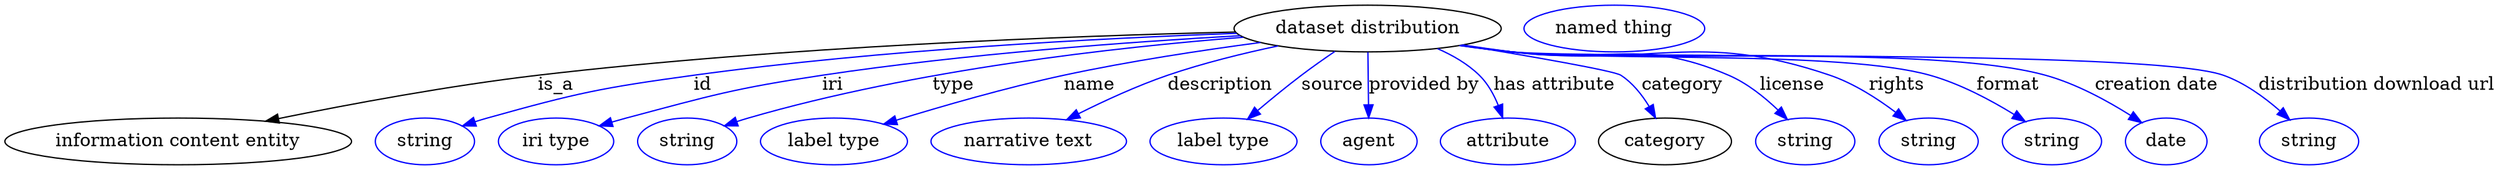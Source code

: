 digraph {
	graph [bb="0,0,1547.3,123"];
	node [label="\N"];
	"dataset distribution"	 [height=0.5,
		label="dataset distribution",
		pos="853.34,105",
		width=2.1665];
	"information content entity"	 [height=0.5,
		pos="103.34,18",
		width=2.8706];
	"dataset distribution" -> "information content entity"	 [label=is_a,
		lp="339.34,61.5",
		pos="e,159.29,33.215 775.55,103.41 672.71,100.46 486.08,92.143 328.34,69 274.18,61.054 213.73,47.057 169.13,35.735"];
	id	 [color=blue,
		height=0.5,
		label=string,
		pos="255.34,18",
		width=0.84854];
	"dataset distribution" -> id	 [color=blue,
		label=id,
		lp="433.84,61.5",
		pos="e,279.17,29.564 776.11,102.14 690.59,98.125 548.89,88.931 428.34,69 368.25,59.065 352.9,55.91 295.34,36 293.09,35.223 290.8,34.368 \
288.5,33.465",
		style=solid];
	iri	 [color=blue,
		height=0.5,
		label="iri type",
		pos="340.34,18",
		width=1.011];
	"dataset distribution" -> iri	 [color=blue,
		label=iri,
		lp="516.84,61.5",
		pos="e,368.23,29.77 777.59,100.4 707.77,95.373 601.48,85.711 510.34,69 453.82,58.637 439.9,54.037 385.34,36 382.81,35.162 380.21,34.256 \
377.6,33.31",
		style=solid];
	type	 [color=blue,
		height=0.5,
		label=string,
		pos="425.34,18",
		width=0.84854];
	"dataset distribution" -> type	 [color=blue,
		label=type,
		lp="592.34,61.5",
		pos="e,449.17,29.557 779.74,98.882 700.37,90.695 571.19,72.719 465.34,36 463.09,35.221 460.8,34.364 458.51,33.46",
		style=solid];
	name	 [color=blue,
		height=0.5,
		label="label type",
		pos="519.34,18",
		width=1.2638];
	"dataset distribution" -> name	 [color=blue,
		label=name,
		lp="686.84,61.5",
		pos="e,552.47,30.49 789.71,94.483 754.56,88.156 710.25,79.331 671.34,69 634,59.086 592.46,44.929 562.26,34.045",
		style=solid];
	description	 [color=blue,
		height=0.5,
		label="narrative text",
		pos="640.34,18",
		width=1.6068];
	"dataset distribution" -> description	 [color=blue,
		label=description,
		lp="765.84,61.5",
		pos="e,667.08,34.191 801.45,91.56 780.58,85.54 756.5,77.806 735.34,69 715.03,60.547 693.35,49.108 675.83,39.205",
		style=solid];
	source	 [color=blue,
		height=0.5,
		label="label type",
		pos="761.34,18",
		width=1.2638];
	"dataset distribution" -> source	 [color=blue,
		label=source,
		lp="832.34,61.5",
		pos="e,778.92,35.092 834.22,87.501 827.87,81.646 820.78,75.067 814.34,69 805.14,60.329 795.13,50.738 786.31,42.234",
		style=solid];
	"provided by"	 [color=blue,
		height=0.5,
		label=agent,
		pos="854.34,18",
		width=0.83048];
	"dataset distribution" -> "provided by"	 [color=blue,
		label="provided by",
		lp="887.34,61.5",
		pos="e,854.13,36.003 853.55,86.974 853.68,75.192 853.86,59.561 854.02,46.158",
		style=solid];
	"has attribute"	 [color=blue,
		height=0.5,
		label=attribute,
		pos="942.34,18",
		width=1.1193];
	"dataset distribution" -> "has attribute"	 [color=blue,
		label="has attribute",
		lp="964.84,61.5",
		pos="e,937.76,36.19 892.93,89.34 902.82,84.017 912.75,77.27 920.34,69 926.37,62.434 930.91,53.961 934.25,45.815",
		style=solid];
	category	 [height=0.5,
		pos="1041.3,18",
		width=1.1374];
	"dataset distribution" -> category	 [color=blue,
		label=category,
		lp="1041.8,61.5",
		pos="e,1032,35.657 911.36,92.922 949.76,84.596 994.45,74.14 1002.3,69 1012,62.728 1020.2,53.241 1026.5,44.143",
		style=solid];
	license	 [color=blue,
		height=0.5,
		label=string,
		pos="1130.3,18",
		width=0.84854];
	"dataset distribution" -> license	 [color=blue,
		label=license,
		lp="1113.3,61.5",
		pos="e,1116,34.116 910.33,92.653 920.31,90.649 930.61,88.683 940.34,87 997.38,77.13 1016.4,92.472 1069.3,69 1084,62.514 1097.8,51.451 \
1108.7,41.283",
		style=solid];
	rights	 [color=blue,
		height=0.5,
		label=string,
		pos="1209.3,18",
		width=0.84854];
	"dataset distribution" -> rights	 [color=blue,
		label=rights,
		lp="1180.8,61.5",
		pos="e,1192.8,33.375 909.34,92.45 919.61,90.422 930.27,88.499 940.34,87 1026.9,74.118 1054.2,99.053 1136.3,69 1154.1,62.49 1171.6,50.524 \
1185,39.818",
		style=solid];
	format	 [color=blue,
		height=0.5,
		label=string,
		pos="1288.3,18",
		width=0.84854];
	"dataset distribution" -> format	 [color=blue,
		label=format,
		lp="1252.8,61.5",
		pos="e,1269.6,32.282 909.31,92.263 919.59,90.254 930.26,88.386 940.34,87 1055.1,71.23 1089.6,102.92 1200.3,69 1222.1,62.325 1244.3,49.413 \
1261,38.252",
		style=solid];
	"creation date"	 [color=blue,
		height=0.5,
		label=date,
		pos="1364.3,18",
		width=0.75];
	"dataset distribution" -> "creation date"	 [color=blue,
		label="creation date",
		lp="1344.3,61.5",
		pos="e,1346.4,31.666 908.82,92.225 919.25,90.194 930.09,88.328 940.34,87 1014.3,77.421 1203.8,90.105 1275.3,69 1298,62.303 1321.1,48.823 \
1338.1,37.403",
		style=solid];
	"distribution download url"	 [color=blue,
		height=0.5,
		label=string,
		pos="1449.3,18",
		width=0.84854];
	"dataset distribution" -> "distribution download url"	 [color=blue,
		label="distribution download url",
		lp="1477.8,61.5",
		pos="e,1434.5,33.902 908.34,92.206 918.91,90.15 929.93,88.28 940.34,87 1038.1,74.979 1290.8,102.71 1383.3,69 1399.6,63.082 1415,51.585 \
1426.9,41.002",
		style=solid];
	"named thing_category"	 [color=blue,
		height=0.5,
		label="named thing",
		pos="1004.3,105",
		width=1.5346];
}
